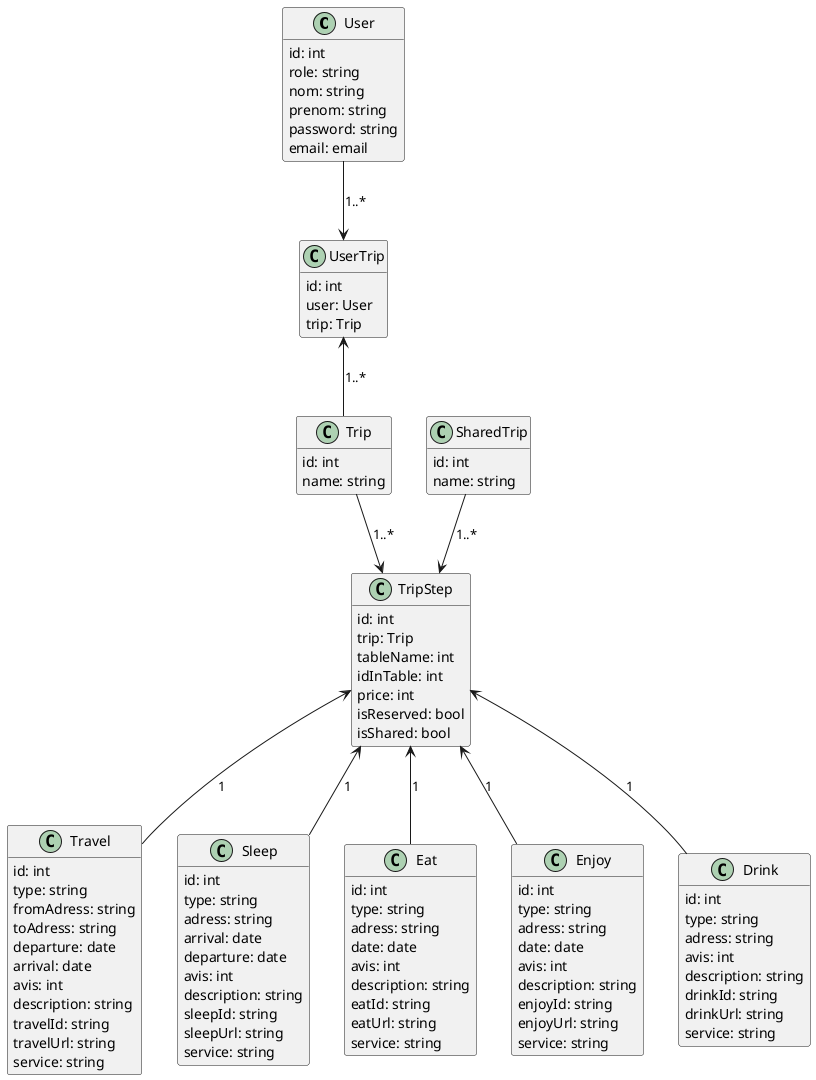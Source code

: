 @startuml
hide methods

class User {
    id: int
    role: string
    nom: string
    prenom: string
    password: string
    email: email
}

class UserTrip {
    id: int
    user: User
    trip: Trip
}

class Trip {
    id: int
    name: string
    ' isShared: bool (c'est pour que les personnes puissent l'avoir en recommandation pour l'importer)
}

class Travel{
    id: int
    type: string
    ' fromCity: string
    fromAdress: string
    ' toCity: string
    toAdress: string
    departure: date
    arrival: date
    avis: int
    description: string
    travelId: string
    travelUrl: string
    service: string
}


class Sleep{
    id: int
    type: string
    adress: string
    arrival: date
    departure: date
    avis: int
    description: string
    sleepId: string
    sleepUrl: string
    service: string
}

class Eat{
    id: int
    type: string
    adress: string
    date: date
    avis: int
    description: string
    eatId: string
    eatUrl: string
    service: string
}

class Enjoy{
    id: int
    type: string
    adress: string
    date: date
    avis: int
    description: string
    enjoyId: string
    enjoyUrl: string
    service: string
}

class Drink{
    id: int
    type: string
    adress: string
    ' date: date
    avis: int
    description: string
    drinkId: string
    drinkUrl: string
    service: string
}

class TripStep {
    id: int
    trip: Trip
    tableName: int
    idInTable: int
    ' nbAdults: int
    ' nbChildren: int
    price: int
    isReserved: bool
    isShared: bool
}

class SharedTrip {
    id: int
    name: string
}


SharedTrip --> TripStep: "1..*"
User --> UserTrip: "1..*"
UserTrip <-- Trip: "1..*"
Trip --> TripStep: "1..*"
TripStep <-- Travel: "1"
TripStep <-- Drink: "1"
TripStep <-- Eat: "1"
TripStep <-- Sleep: "1"
TripStep <-- Enjoy: "1"


@enduml